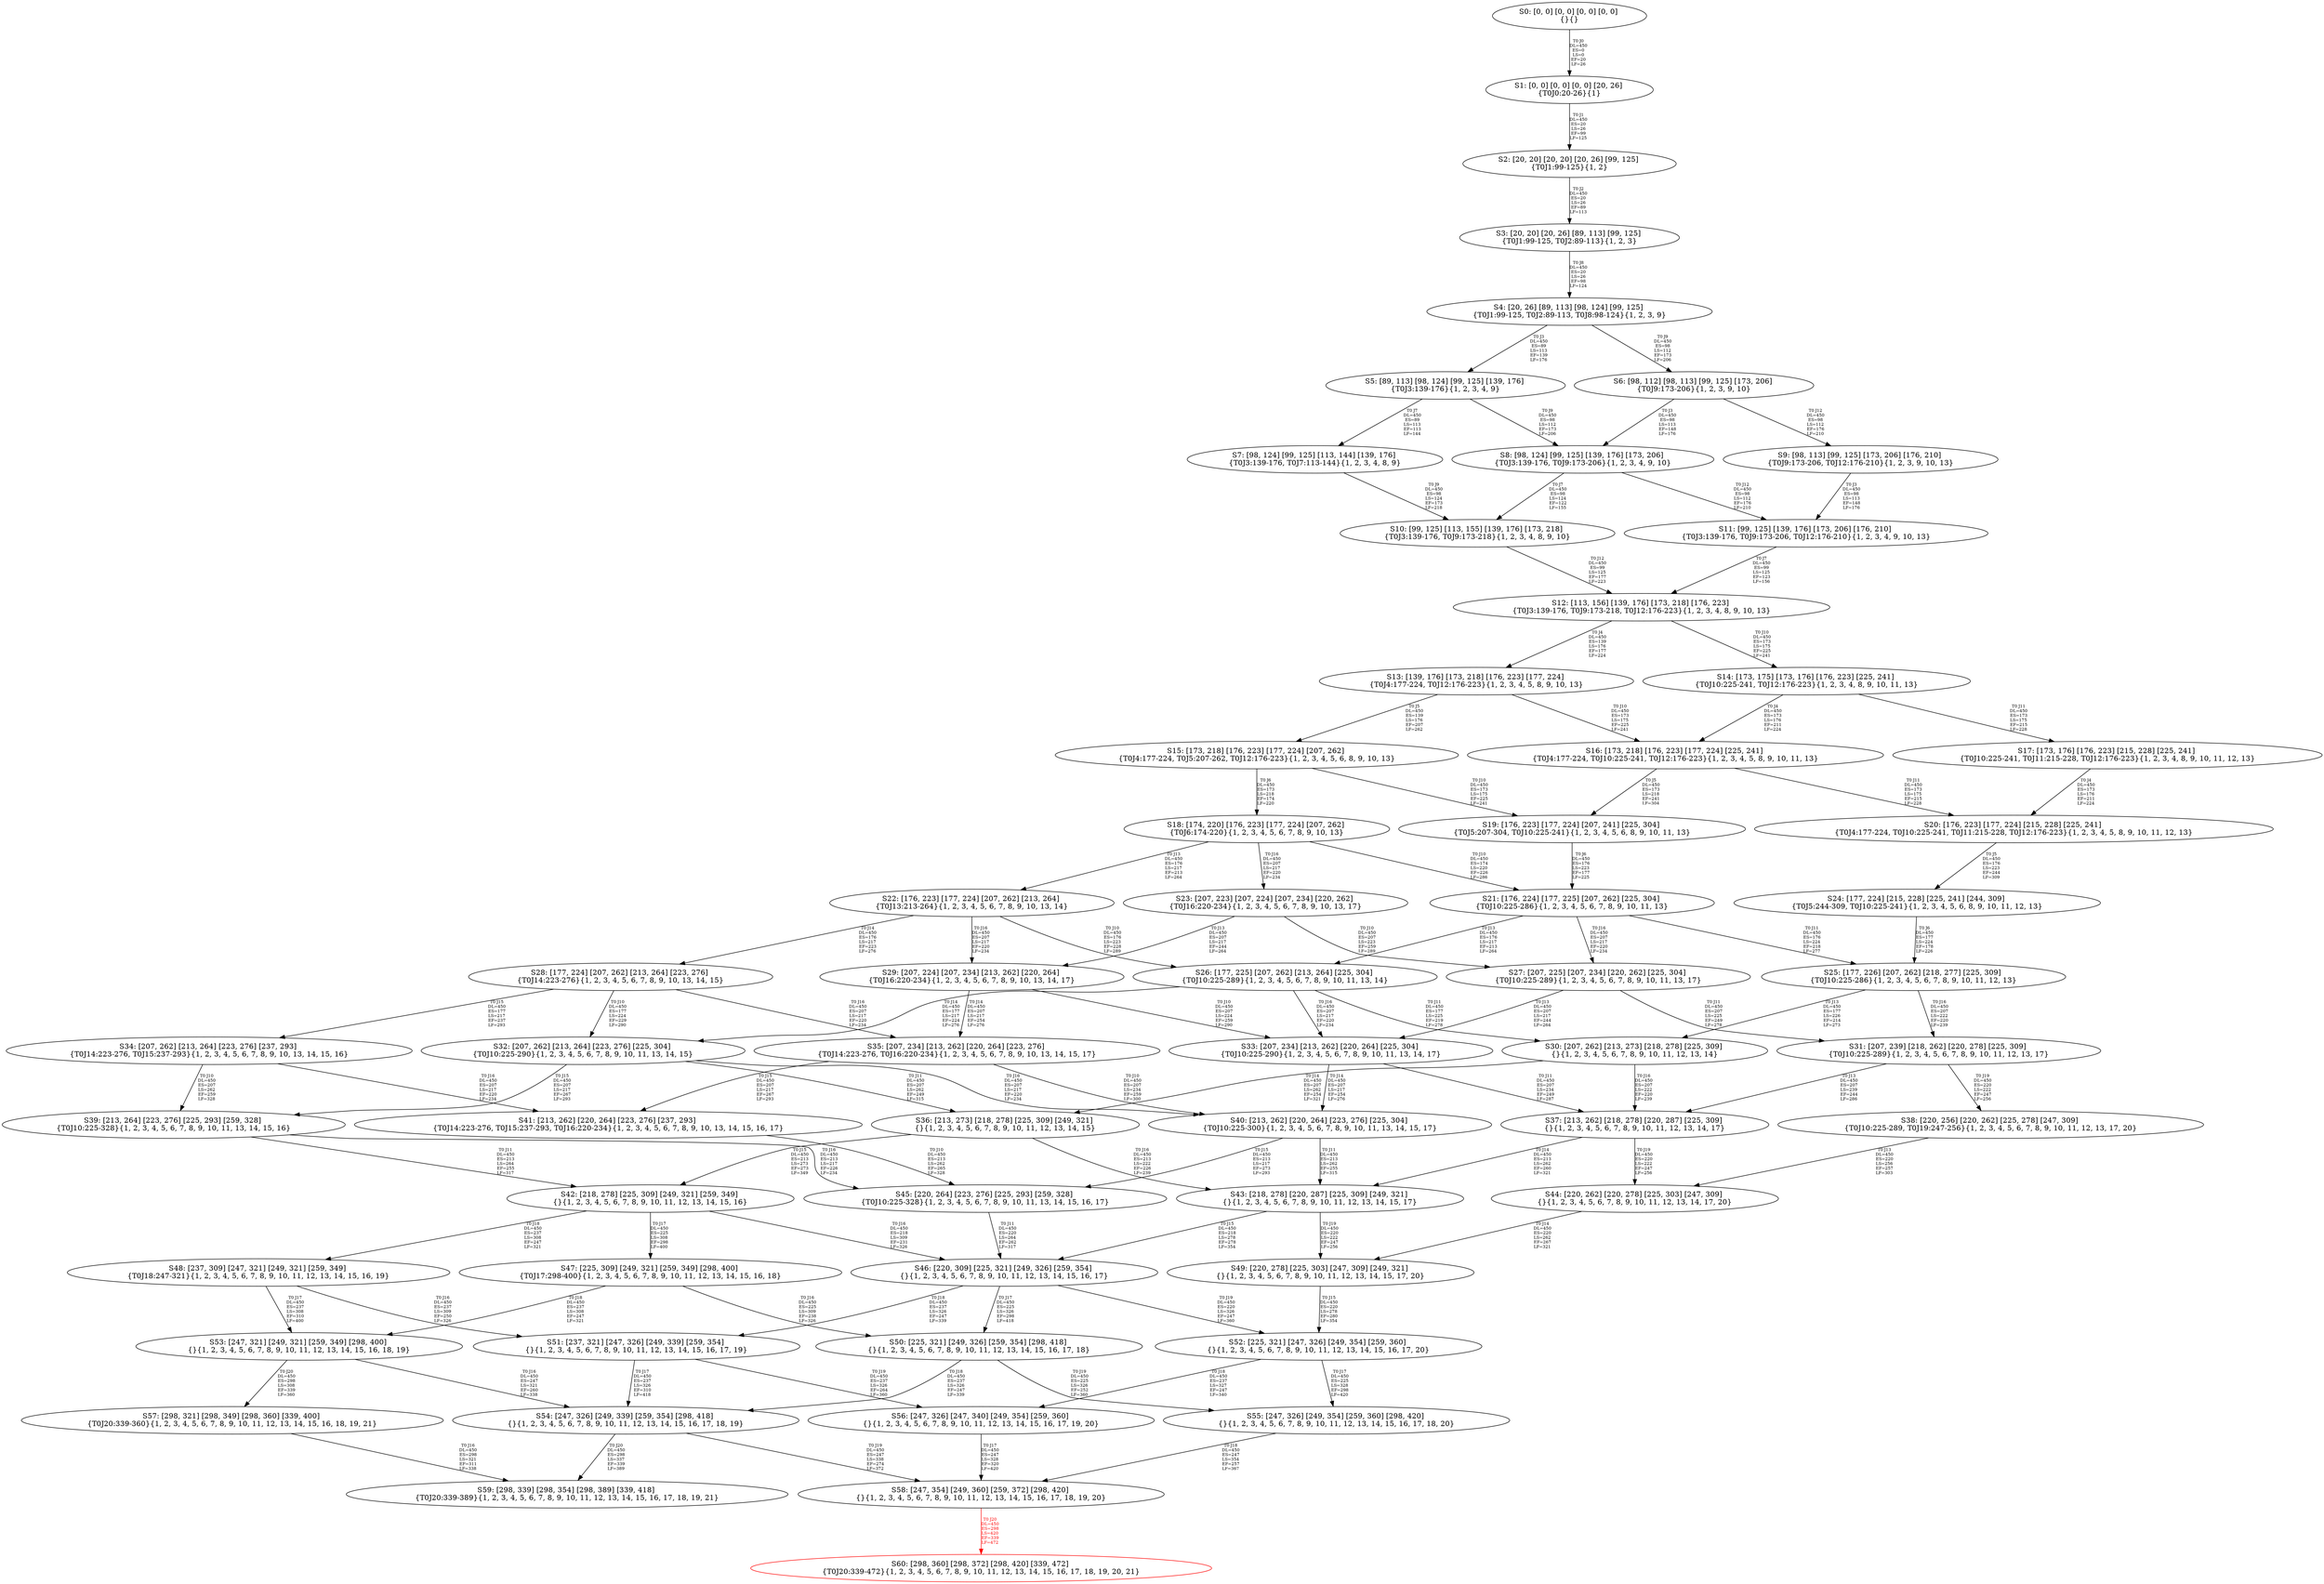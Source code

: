 digraph {
	S0[label="S0: [0, 0] [0, 0] [0, 0] [0, 0] \n{}{}"];
	S1[label="S1: [0, 0] [0, 0] [0, 0] [20, 26] \n{T0J0:20-26}{1}"];
	S2[label="S2: [20, 20] [20, 20] [20, 26] [99, 125] \n{T0J1:99-125}{1, 2}"];
	S3[label="S3: [20, 20] [20, 26] [89, 113] [99, 125] \n{T0J1:99-125, T0J2:89-113}{1, 2, 3}"];
	S4[label="S4: [20, 26] [89, 113] [98, 124] [99, 125] \n{T0J1:99-125, T0J2:89-113, T0J8:98-124}{1, 2, 3, 9}"];
	S5[label="S5: [89, 113] [98, 124] [99, 125] [139, 176] \n{T0J3:139-176}{1, 2, 3, 4, 9}"];
	S6[label="S6: [98, 112] [98, 113] [99, 125] [173, 206] \n{T0J9:173-206}{1, 2, 3, 9, 10}"];
	S7[label="S7: [98, 124] [99, 125] [113, 144] [139, 176] \n{T0J3:139-176, T0J7:113-144}{1, 2, 3, 4, 8, 9}"];
	S8[label="S8: [98, 124] [99, 125] [139, 176] [173, 206] \n{T0J3:139-176, T0J9:173-206}{1, 2, 3, 4, 9, 10}"];
	S9[label="S9: [98, 113] [99, 125] [173, 206] [176, 210] \n{T0J9:173-206, T0J12:176-210}{1, 2, 3, 9, 10, 13}"];
	S10[label="S10: [99, 125] [113, 155] [139, 176] [173, 218] \n{T0J3:139-176, T0J9:173-218}{1, 2, 3, 4, 8, 9, 10}"];
	S11[label="S11: [99, 125] [139, 176] [173, 206] [176, 210] \n{T0J3:139-176, T0J9:173-206, T0J12:176-210}{1, 2, 3, 4, 9, 10, 13}"];
	S12[label="S12: [113, 156] [139, 176] [173, 218] [176, 223] \n{T0J3:139-176, T0J9:173-218, T0J12:176-223}{1, 2, 3, 4, 8, 9, 10, 13}"];
	S13[label="S13: [139, 176] [173, 218] [176, 223] [177, 224] \n{T0J4:177-224, T0J12:176-223}{1, 2, 3, 4, 5, 8, 9, 10, 13}"];
	S14[label="S14: [173, 175] [173, 176] [176, 223] [225, 241] \n{T0J10:225-241, T0J12:176-223}{1, 2, 3, 4, 8, 9, 10, 11, 13}"];
	S15[label="S15: [173, 218] [176, 223] [177, 224] [207, 262] \n{T0J4:177-224, T0J5:207-262, T0J12:176-223}{1, 2, 3, 4, 5, 6, 8, 9, 10, 13}"];
	S16[label="S16: [173, 218] [176, 223] [177, 224] [225, 241] \n{T0J4:177-224, T0J10:225-241, T0J12:176-223}{1, 2, 3, 4, 5, 8, 9, 10, 11, 13}"];
	S17[label="S17: [173, 176] [176, 223] [215, 228] [225, 241] \n{T0J10:225-241, T0J11:215-228, T0J12:176-223}{1, 2, 3, 4, 8, 9, 10, 11, 12, 13}"];
	S18[label="S18: [174, 220] [176, 223] [177, 224] [207, 262] \n{T0J6:174-220}{1, 2, 3, 4, 5, 6, 7, 8, 9, 10, 13}"];
	S19[label="S19: [176, 223] [177, 224] [207, 241] [225, 304] \n{T0J5:207-304, T0J10:225-241}{1, 2, 3, 4, 5, 6, 8, 9, 10, 11, 13}"];
	S20[label="S20: [176, 223] [177, 224] [215, 228] [225, 241] \n{T0J4:177-224, T0J10:225-241, T0J11:215-228, T0J12:176-223}{1, 2, 3, 4, 5, 8, 9, 10, 11, 12, 13}"];
	S21[label="S21: [176, 224] [177, 225] [207, 262] [225, 304] \n{T0J10:225-286}{1, 2, 3, 4, 5, 6, 7, 8, 9, 10, 11, 13}"];
	S22[label="S22: [176, 223] [177, 224] [207, 262] [213, 264] \n{T0J13:213-264}{1, 2, 3, 4, 5, 6, 7, 8, 9, 10, 13, 14}"];
	S23[label="S23: [207, 223] [207, 224] [207, 234] [220, 262] \n{T0J16:220-234}{1, 2, 3, 4, 5, 6, 7, 8, 9, 10, 13, 17}"];
	S24[label="S24: [177, 224] [215, 228] [225, 241] [244, 309] \n{T0J5:244-309, T0J10:225-241}{1, 2, 3, 4, 5, 6, 8, 9, 10, 11, 12, 13}"];
	S25[label="S25: [177, 226] [207, 262] [218, 277] [225, 309] \n{T0J10:225-286}{1, 2, 3, 4, 5, 6, 7, 8, 9, 10, 11, 12, 13}"];
	S26[label="S26: [177, 225] [207, 262] [213, 264] [225, 304] \n{T0J10:225-289}{1, 2, 3, 4, 5, 6, 7, 8, 9, 10, 11, 13, 14}"];
	S27[label="S27: [207, 225] [207, 234] [220, 262] [225, 304] \n{T0J10:225-289}{1, 2, 3, 4, 5, 6, 7, 8, 9, 10, 11, 13, 17}"];
	S28[label="S28: [177, 224] [207, 262] [213, 264] [223, 276] \n{T0J14:223-276}{1, 2, 3, 4, 5, 6, 7, 8, 9, 10, 13, 14, 15}"];
	S29[label="S29: [207, 224] [207, 234] [213, 262] [220, 264] \n{T0J16:220-234}{1, 2, 3, 4, 5, 6, 7, 8, 9, 10, 13, 14, 17}"];
	S30[label="S30: [207, 262] [213, 273] [218, 278] [225, 309] \n{}{1, 2, 3, 4, 5, 6, 7, 8, 9, 10, 11, 12, 13, 14}"];
	S31[label="S31: [207, 239] [218, 262] [220, 278] [225, 309] \n{T0J10:225-289}{1, 2, 3, 4, 5, 6, 7, 8, 9, 10, 11, 12, 13, 17}"];
	S32[label="S32: [207, 262] [213, 264] [223, 276] [225, 304] \n{T0J10:225-290}{1, 2, 3, 4, 5, 6, 7, 8, 9, 10, 11, 13, 14, 15}"];
	S33[label="S33: [207, 234] [213, 262] [220, 264] [225, 304] \n{T0J10:225-290}{1, 2, 3, 4, 5, 6, 7, 8, 9, 10, 11, 13, 14, 17}"];
	S34[label="S34: [207, 262] [213, 264] [223, 276] [237, 293] \n{T0J14:223-276, T0J15:237-293}{1, 2, 3, 4, 5, 6, 7, 8, 9, 10, 13, 14, 15, 16}"];
	S35[label="S35: [207, 234] [213, 262] [220, 264] [223, 276] \n{T0J14:223-276, T0J16:220-234}{1, 2, 3, 4, 5, 6, 7, 8, 9, 10, 13, 14, 15, 17}"];
	S36[label="S36: [213, 273] [218, 278] [225, 309] [249, 321] \n{}{1, 2, 3, 4, 5, 6, 7, 8, 9, 10, 11, 12, 13, 14, 15}"];
	S37[label="S37: [213, 262] [218, 278] [220, 287] [225, 309] \n{}{1, 2, 3, 4, 5, 6, 7, 8, 9, 10, 11, 12, 13, 14, 17}"];
	S38[label="S38: [220, 256] [220, 262] [225, 278] [247, 309] \n{T0J10:225-289, T0J19:247-256}{1, 2, 3, 4, 5, 6, 7, 8, 9, 10, 11, 12, 13, 17, 20}"];
	S39[label="S39: [213, 264] [223, 276] [225, 293] [259, 328] \n{T0J10:225-328}{1, 2, 3, 4, 5, 6, 7, 8, 9, 10, 11, 13, 14, 15, 16}"];
	S40[label="S40: [213, 262] [220, 264] [223, 276] [225, 304] \n{T0J10:225-300}{1, 2, 3, 4, 5, 6, 7, 8, 9, 10, 11, 13, 14, 15, 17}"];
	S41[label="S41: [213, 262] [220, 264] [223, 276] [237, 293] \n{T0J14:223-276, T0J15:237-293, T0J16:220-234}{1, 2, 3, 4, 5, 6, 7, 8, 9, 10, 13, 14, 15, 16, 17}"];
	S42[label="S42: [218, 278] [225, 309] [249, 321] [259, 349] \n{}{1, 2, 3, 4, 5, 6, 7, 8, 9, 10, 11, 12, 13, 14, 15, 16}"];
	S43[label="S43: [218, 278] [220, 287] [225, 309] [249, 321] \n{}{1, 2, 3, 4, 5, 6, 7, 8, 9, 10, 11, 12, 13, 14, 15, 17}"];
	S44[label="S44: [220, 262] [220, 278] [225, 303] [247, 309] \n{}{1, 2, 3, 4, 5, 6, 7, 8, 9, 10, 11, 12, 13, 14, 17, 20}"];
	S45[label="S45: [220, 264] [223, 276] [225, 293] [259, 328] \n{T0J10:225-328}{1, 2, 3, 4, 5, 6, 7, 8, 9, 10, 11, 13, 14, 15, 16, 17}"];
	S46[label="S46: [220, 309] [225, 321] [249, 326] [259, 354] \n{}{1, 2, 3, 4, 5, 6, 7, 8, 9, 10, 11, 12, 13, 14, 15, 16, 17}"];
	S47[label="S47: [225, 309] [249, 321] [259, 349] [298, 400] \n{T0J17:298-400}{1, 2, 3, 4, 5, 6, 7, 8, 9, 10, 11, 12, 13, 14, 15, 16, 18}"];
	S48[label="S48: [237, 309] [247, 321] [249, 321] [259, 349] \n{T0J18:247-321}{1, 2, 3, 4, 5, 6, 7, 8, 9, 10, 11, 12, 13, 14, 15, 16, 19}"];
	S49[label="S49: [220, 278] [225, 303] [247, 309] [249, 321] \n{}{1, 2, 3, 4, 5, 6, 7, 8, 9, 10, 11, 12, 13, 14, 15, 17, 20}"];
	S50[label="S50: [225, 321] [249, 326] [259, 354] [298, 418] \n{}{1, 2, 3, 4, 5, 6, 7, 8, 9, 10, 11, 12, 13, 14, 15, 16, 17, 18}"];
	S51[label="S51: [237, 321] [247, 326] [249, 339] [259, 354] \n{}{1, 2, 3, 4, 5, 6, 7, 8, 9, 10, 11, 12, 13, 14, 15, 16, 17, 19}"];
	S52[label="S52: [225, 321] [247, 326] [249, 354] [259, 360] \n{}{1, 2, 3, 4, 5, 6, 7, 8, 9, 10, 11, 12, 13, 14, 15, 16, 17, 20}"];
	S53[label="S53: [247, 321] [249, 321] [259, 349] [298, 400] \n{}{1, 2, 3, 4, 5, 6, 7, 8, 9, 10, 11, 12, 13, 14, 15, 16, 18, 19}"];
	S54[label="S54: [247, 326] [249, 339] [259, 354] [298, 418] \n{}{1, 2, 3, 4, 5, 6, 7, 8, 9, 10, 11, 12, 13, 14, 15, 16, 17, 18, 19}"];
	S55[label="S55: [247, 326] [249, 354] [259, 360] [298, 420] \n{}{1, 2, 3, 4, 5, 6, 7, 8, 9, 10, 11, 12, 13, 14, 15, 16, 17, 18, 20}"];
	S56[label="S56: [247, 326] [247, 340] [249, 354] [259, 360] \n{}{1, 2, 3, 4, 5, 6, 7, 8, 9, 10, 11, 12, 13, 14, 15, 16, 17, 19, 20}"];
	S57[label="S57: [298, 321] [298, 349] [298, 360] [339, 400] \n{T0J20:339-360}{1, 2, 3, 4, 5, 6, 7, 8, 9, 10, 11, 12, 13, 14, 15, 16, 18, 19, 21}"];
	S58[label="S58: [247, 354] [249, 360] [259, 372] [298, 420] \n{}{1, 2, 3, 4, 5, 6, 7, 8, 9, 10, 11, 12, 13, 14, 15, 16, 17, 18, 19, 20}"];
	S59[label="S59: [298, 339] [298, 354] [298, 389] [339, 418] \n{T0J20:339-389}{1, 2, 3, 4, 5, 6, 7, 8, 9, 10, 11, 12, 13, 14, 15, 16, 17, 18, 19, 21}"];
	S60[label="S60: [298, 360] [298, 372] [298, 420] [339, 472] \n{T0J20:339-472}{1, 2, 3, 4, 5, 6, 7, 8, 9, 10, 11, 12, 13, 14, 15, 16, 17, 18, 19, 20, 21}"];
	S0 -> S1[label="T0 J0\nDL=450\nES=0\nLS=0\nEF=20\nLF=26",fontsize=8];
	S1 -> S2[label="T0 J1\nDL=450\nES=20\nLS=26\nEF=99\nLF=125",fontsize=8];
	S2 -> S3[label="T0 J2\nDL=450\nES=20\nLS=26\nEF=89\nLF=113",fontsize=8];
	S3 -> S4[label="T0 J8\nDL=450\nES=20\nLS=26\nEF=98\nLF=124",fontsize=8];
	S4 -> S5[label="T0 J3\nDL=450\nES=89\nLS=113\nEF=139\nLF=176",fontsize=8];
	S4 -> S6[label="T0 J9\nDL=450\nES=98\nLS=112\nEF=173\nLF=206",fontsize=8];
	S5 -> S7[label="T0 J7\nDL=450\nES=89\nLS=113\nEF=113\nLF=144",fontsize=8];
	S5 -> S8[label="T0 J9\nDL=450\nES=98\nLS=112\nEF=173\nLF=206",fontsize=8];
	S6 -> S8[label="T0 J3\nDL=450\nES=98\nLS=113\nEF=148\nLF=176",fontsize=8];
	S6 -> S9[label="T0 J12\nDL=450\nES=98\nLS=112\nEF=176\nLF=210",fontsize=8];
	S7 -> S10[label="T0 J9\nDL=450\nES=98\nLS=124\nEF=173\nLF=218",fontsize=8];
	S8 -> S10[label="T0 J7\nDL=450\nES=98\nLS=124\nEF=122\nLF=155",fontsize=8];
	S8 -> S11[label="T0 J12\nDL=450\nES=98\nLS=112\nEF=176\nLF=210",fontsize=8];
	S9 -> S11[label="T0 J3\nDL=450\nES=98\nLS=113\nEF=148\nLF=176",fontsize=8];
	S10 -> S12[label="T0 J12\nDL=450\nES=99\nLS=125\nEF=177\nLF=223",fontsize=8];
	S11 -> S12[label="T0 J7\nDL=450\nES=99\nLS=125\nEF=123\nLF=156",fontsize=8];
	S12 -> S13[label="T0 J4\nDL=450\nES=139\nLS=176\nEF=177\nLF=224",fontsize=8];
	S12 -> S14[label="T0 J10\nDL=450\nES=173\nLS=175\nEF=225\nLF=241",fontsize=8];
	S13 -> S15[label="T0 J5\nDL=450\nES=139\nLS=176\nEF=207\nLF=262",fontsize=8];
	S13 -> S16[label="T0 J10\nDL=450\nES=173\nLS=175\nEF=225\nLF=241",fontsize=8];
	S14 -> S16[label="T0 J4\nDL=450\nES=173\nLS=176\nEF=211\nLF=224",fontsize=8];
	S14 -> S17[label="T0 J11\nDL=450\nES=173\nLS=175\nEF=215\nLF=228",fontsize=8];
	S15 -> S18[label="T0 J6\nDL=450\nES=173\nLS=218\nEF=174\nLF=220",fontsize=8];
	S15 -> S19[label="T0 J10\nDL=450\nES=173\nLS=175\nEF=225\nLF=241",fontsize=8];
	S16 -> S19[label="T0 J5\nDL=450\nES=173\nLS=218\nEF=241\nLF=304",fontsize=8];
	S16 -> S20[label="T0 J11\nDL=450\nES=173\nLS=175\nEF=215\nLF=228",fontsize=8];
	S17 -> S20[label="T0 J4\nDL=450\nES=173\nLS=176\nEF=211\nLF=224",fontsize=8];
	S18 -> S21[label="T0 J10\nDL=450\nES=174\nLS=220\nEF=226\nLF=286",fontsize=8];
	S18 -> S22[label="T0 J13\nDL=450\nES=176\nLS=217\nEF=213\nLF=264",fontsize=8];
	S18 -> S23[label="T0 J16\nDL=450\nES=207\nLS=217\nEF=220\nLF=234",fontsize=8];
	S19 -> S21[label="T0 J6\nDL=450\nES=176\nLS=223\nEF=177\nLF=225",fontsize=8];
	S20 -> S24[label="T0 J5\nDL=450\nES=176\nLS=223\nEF=244\nLF=309",fontsize=8];
	S21 -> S25[label="T0 J11\nDL=450\nES=176\nLS=224\nEF=218\nLF=277",fontsize=8];
	S21 -> S26[label="T0 J13\nDL=450\nES=176\nLS=217\nEF=213\nLF=264",fontsize=8];
	S21 -> S27[label="T0 J16\nDL=450\nES=207\nLS=217\nEF=220\nLF=234",fontsize=8];
	S22 -> S26[label="T0 J10\nDL=450\nES=176\nLS=223\nEF=228\nLF=289",fontsize=8];
	S22 -> S28[label="T0 J14\nDL=450\nES=176\nLS=217\nEF=223\nLF=276",fontsize=8];
	S22 -> S29[label="T0 J16\nDL=450\nES=207\nLS=217\nEF=220\nLF=234",fontsize=8];
	S23 -> S27[label="T0 J10\nDL=450\nES=207\nLS=223\nEF=259\nLF=289",fontsize=8];
	S23 -> S29[label="T0 J13\nDL=450\nES=207\nLS=217\nEF=244\nLF=264",fontsize=8];
	S24 -> S25[label="T0 J6\nDL=450\nES=177\nLS=224\nEF=178\nLF=226",fontsize=8];
	S25 -> S30[label="T0 J13\nDL=450\nES=177\nLS=226\nEF=214\nLF=273",fontsize=8];
	S25 -> S31[label="T0 J16\nDL=450\nES=207\nLS=222\nEF=220\nLF=239",fontsize=8];
	S26 -> S30[label="T0 J11\nDL=450\nES=177\nLS=225\nEF=219\nLF=278",fontsize=8];
	S26 -> S32[label="T0 J14\nDL=450\nES=177\nLS=217\nEF=224\nLF=276",fontsize=8];
	S26 -> S33[label="T0 J16\nDL=450\nES=207\nLS=217\nEF=220\nLF=234",fontsize=8];
	S27 -> S31[label="T0 J11\nDL=450\nES=207\nLS=225\nEF=249\nLF=278",fontsize=8];
	S27 -> S33[label="T0 J13\nDL=450\nES=207\nLS=217\nEF=244\nLF=264",fontsize=8];
	S28 -> S32[label="T0 J10\nDL=450\nES=177\nLS=224\nEF=229\nLF=290",fontsize=8];
	S28 -> S34[label="T0 J15\nDL=450\nES=177\nLS=217\nEF=237\nLF=293",fontsize=8];
	S28 -> S35[label="T0 J16\nDL=450\nES=207\nLS=217\nEF=220\nLF=234",fontsize=8];
	S29 -> S33[label="T0 J10\nDL=450\nES=207\nLS=224\nEF=259\nLF=290",fontsize=8];
	S29 -> S35[label="T0 J14\nDL=450\nES=207\nLS=217\nEF=254\nLF=276",fontsize=8];
	S30 -> S36[label="T0 J14\nDL=450\nES=207\nLS=262\nEF=254\nLF=321",fontsize=8];
	S30 -> S37[label="T0 J16\nDL=450\nES=207\nLS=222\nEF=220\nLF=239",fontsize=8];
	S31 -> S37[label="T0 J13\nDL=450\nES=207\nLS=239\nEF=244\nLF=286",fontsize=8];
	S31 -> S38[label="T0 J19\nDL=450\nES=220\nLS=222\nEF=247\nLF=256",fontsize=8];
	S32 -> S36[label="T0 J11\nDL=450\nES=207\nLS=262\nEF=249\nLF=315",fontsize=8];
	S32 -> S39[label="T0 J15\nDL=450\nES=207\nLS=217\nEF=267\nLF=293",fontsize=8];
	S32 -> S40[label="T0 J16\nDL=450\nES=207\nLS=217\nEF=220\nLF=234",fontsize=8];
	S33 -> S37[label="T0 J11\nDL=450\nES=207\nLS=234\nEF=249\nLF=287",fontsize=8];
	S33 -> S40[label="T0 J14\nDL=450\nES=207\nLS=217\nEF=254\nLF=276",fontsize=8];
	S34 -> S39[label="T0 J10\nDL=450\nES=207\nLS=262\nEF=259\nLF=328",fontsize=8];
	S34 -> S41[label="T0 J16\nDL=450\nES=207\nLS=217\nEF=220\nLF=234",fontsize=8];
	S35 -> S40[label="T0 J10\nDL=450\nES=207\nLS=234\nEF=259\nLF=300",fontsize=8];
	S35 -> S41[label="T0 J15\nDL=450\nES=207\nLS=217\nEF=267\nLF=293",fontsize=8];
	S36 -> S42[label="T0 J15\nDL=450\nES=213\nLS=273\nEF=273\nLF=349",fontsize=8];
	S36 -> S43[label="T0 J16\nDL=450\nES=213\nLS=222\nEF=226\nLF=239",fontsize=8];
	S37 -> S43[label="T0 J14\nDL=450\nES=213\nLS=262\nEF=260\nLF=321",fontsize=8];
	S37 -> S44[label="T0 J19\nDL=450\nES=220\nLS=222\nEF=247\nLF=256",fontsize=8];
	S38 -> S44[label="T0 J13\nDL=450\nES=220\nLS=256\nEF=257\nLF=303",fontsize=8];
	S39 -> S42[label="T0 J11\nDL=450\nES=213\nLS=264\nEF=255\nLF=317",fontsize=8];
	S39 -> S45[label="T0 J16\nDL=450\nES=213\nLS=217\nEF=226\nLF=234",fontsize=8];
	S40 -> S43[label="T0 J11\nDL=450\nES=213\nLS=262\nEF=255\nLF=315",fontsize=8];
	S40 -> S45[label="T0 J15\nDL=450\nES=213\nLS=217\nEF=273\nLF=293",fontsize=8];
	S41 -> S45[label="T0 J10\nDL=450\nES=213\nLS=262\nEF=265\nLF=328",fontsize=8];
	S42 -> S46[label="T0 J16\nDL=450\nES=218\nLS=309\nEF=231\nLF=326",fontsize=8];
	S42 -> S47[label="T0 J17\nDL=450\nES=225\nLS=308\nEF=298\nLF=400",fontsize=8];
	S42 -> S48[label="T0 J18\nDL=450\nES=237\nLS=308\nEF=247\nLF=321",fontsize=8];
	S43 -> S46[label="T0 J15\nDL=450\nES=218\nLS=278\nEF=278\nLF=354",fontsize=8];
	S43 -> S49[label="T0 J19\nDL=450\nES=220\nLS=222\nEF=247\nLF=256",fontsize=8];
	S44 -> S49[label="T0 J14\nDL=450\nES=220\nLS=262\nEF=267\nLF=321",fontsize=8];
	S45 -> S46[label="T0 J11\nDL=450\nES=220\nLS=264\nEF=262\nLF=317",fontsize=8];
	S46 -> S50[label="T0 J17\nDL=450\nES=225\nLS=326\nEF=298\nLF=418",fontsize=8];
	S46 -> S51[label="T0 J18\nDL=450\nES=237\nLS=326\nEF=247\nLF=339",fontsize=8];
	S46 -> S52[label="T0 J19\nDL=450\nES=220\nLS=326\nEF=247\nLF=360",fontsize=8];
	S47 -> S50[label="T0 J16\nDL=450\nES=225\nLS=309\nEF=238\nLF=326",fontsize=8];
	S47 -> S53[label="T0 J18\nDL=450\nES=237\nLS=308\nEF=247\nLF=321",fontsize=8];
	S48 -> S51[label="T0 J16\nDL=450\nES=237\nLS=309\nEF=250\nLF=326",fontsize=8];
	S48 -> S53[label="T0 J17\nDL=450\nES=237\nLS=308\nEF=310\nLF=400",fontsize=8];
	S49 -> S52[label="T0 J15\nDL=450\nES=220\nLS=278\nEF=280\nLF=354",fontsize=8];
	S50 -> S54[label="T0 J18\nDL=450\nES=237\nLS=326\nEF=247\nLF=339",fontsize=8];
	S50 -> S55[label="T0 J19\nDL=450\nES=225\nLS=326\nEF=252\nLF=360",fontsize=8];
	S51 -> S54[label="T0 J17\nDL=450\nES=237\nLS=326\nEF=310\nLF=418",fontsize=8];
	S51 -> S56[label="T0 J19\nDL=450\nES=237\nLS=326\nEF=264\nLF=360",fontsize=8];
	S52 -> S55[label="T0 J17\nDL=450\nES=225\nLS=328\nEF=298\nLF=420",fontsize=8];
	S52 -> S56[label="T0 J18\nDL=450\nES=237\nLS=327\nEF=247\nLF=340",fontsize=8];
	S53 -> S54[label="T0 J16\nDL=450\nES=247\nLS=321\nEF=260\nLF=338",fontsize=8];
	S53 -> S57[label="T0 J20\nDL=450\nES=298\nLS=308\nEF=339\nLF=360",fontsize=8];
	S54 -> S58[label="T0 J19\nDL=450\nES=247\nLS=338\nEF=274\nLF=372",fontsize=8];
	S54 -> S59[label="T0 J20\nDL=450\nES=298\nLS=337\nEF=339\nLF=389",fontsize=8];
	S55 -> S58[label="T0 J18\nDL=450\nES=247\nLS=354\nEF=257\nLF=367",fontsize=8];
	S56 -> S58[label="T0 J17\nDL=450\nES=247\nLS=328\nEF=320\nLF=420",fontsize=8];
	S57 -> S59[label="T0 J16\nDL=450\nES=298\nLS=321\nEF=311\nLF=338",fontsize=8];
	S58 -> S60[label="T0 J20\nDL=450\nES=298\nLS=420\nEF=339\nLF=472",color=Red,fontcolor=Red,fontsize=8];
S60[color=Red];
}

